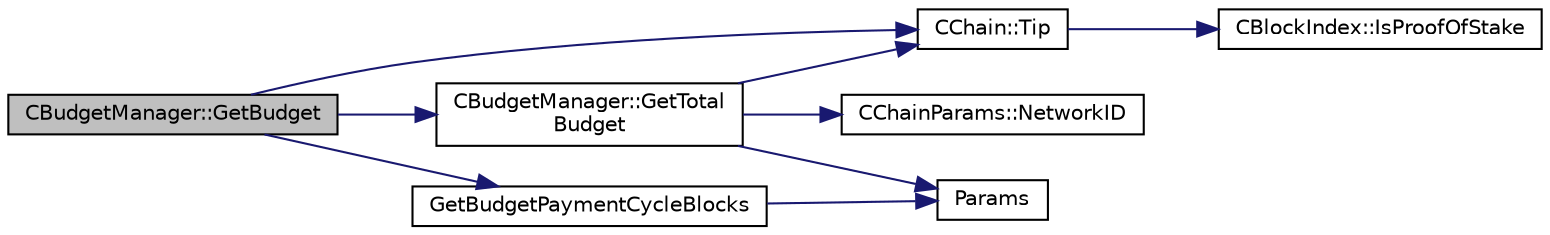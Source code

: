 digraph "CBudgetManager::GetBudget"
{
  edge [fontname="Helvetica",fontsize="10",labelfontname="Helvetica",labelfontsize="10"];
  node [fontname="Helvetica",fontsize="10",shape=record];
  rankdir="LR";
  Node113 [label="CBudgetManager::GetBudget",height=0.2,width=0.4,color="black", fillcolor="grey75", style="filled", fontcolor="black"];
  Node113 -> Node114 [color="midnightblue",fontsize="10",style="solid",fontname="Helvetica"];
  Node114 [label="CChain::Tip",height=0.2,width=0.4,color="black", fillcolor="white", style="filled",URL="$class_c_chain.html#a40ccefec14f8f3195c08c827af8cf412",tooltip="Returns the index entry for the tip of this chain, or NULL if none. "];
  Node114 -> Node115 [color="midnightblue",fontsize="10",style="solid",fontname="Helvetica"];
  Node115 [label="CBlockIndex::IsProofOfStake",height=0.2,width=0.4,color="black", fillcolor="white", style="filled",URL="$class_c_block_index.html#a2438a891e9d43821c0d99e1bdac56fde"];
  Node113 -> Node116 [color="midnightblue",fontsize="10",style="solid",fontname="Helvetica"];
  Node116 [label="GetBudgetPaymentCycleBlocks",height=0.2,width=0.4,color="black", fillcolor="white", style="filled",URL="$masternode-budget_8cpp.html#a25f51a3a63c2bdfca39a2c9a7f110ab1"];
  Node116 -> Node117 [color="midnightblue",fontsize="10",style="solid",fontname="Helvetica"];
  Node117 [label="Params",height=0.2,width=0.4,color="black", fillcolor="white", style="filled",URL="$chainparams_8cpp.html#ace5c5b706d71a324a417dd2db394fd4a",tooltip="Return the currently selected parameters. "];
  Node113 -> Node118 [color="midnightblue",fontsize="10",style="solid",fontname="Helvetica"];
  Node118 [label="CBudgetManager::GetTotal\lBudget",height=0.2,width=0.4,color="black", fillcolor="white", style="filled",URL="$class_c_budget_manager.html#a3c6bc6278e7f394b6bfabbe757466e70"];
  Node118 -> Node114 [color="midnightblue",fontsize="10",style="solid",fontname="Helvetica"];
  Node118 -> Node117 [color="midnightblue",fontsize="10",style="solid",fontname="Helvetica"];
  Node118 -> Node119 [color="midnightblue",fontsize="10",style="solid",fontname="Helvetica"];
  Node119 [label="CChainParams::NetworkID",height=0.2,width=0.4,color="black", fillcolor="white", style="filled",URL="$class_c_chain_params.html#a3af50135596ad86019f274c8a15e580f"];
}

